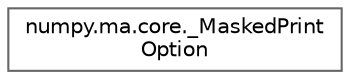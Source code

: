 digraph "Graphical Class Hierarchy"
{
 // LATEX_PDF_SIZE
  bgcolor="transparent";
  edge [fontname=Helvetica,fontsize=10,labelfontname=Helvetica,labelfontsize=10];
  node [fontname=Helvetica,fontsize=10,shape=box,height=0.2,width=0.4];
  rankdir="LR";
  Node0 [id="Node000000",label="numpy.ma.core._MaskedPrint\lOption",height=0.2,width=0.4,color="grey40", fillcolor="white", style="filled",URL="$d7/dab/classnumpy_1_1ma_1_1core_1_1__MaskedPrintOption.html",tooltip="Printing options #."];
}

